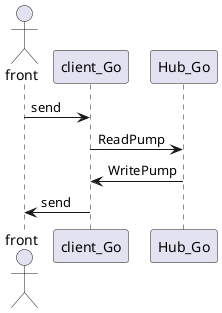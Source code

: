 @startuml
actor front as Front
participant client_Go as Client
participant Hub_Go as Hub
Front -> Client : send
Client -> Hub : ReadPump
Hub -> Client : WritePump
Client -> Front: send
@enduml